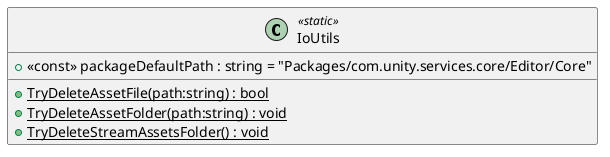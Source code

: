@startuml
class IoUtils <<static>> {
    + <<const>> packageDefaultPath : string = "Packages/com.unity.services.core/Editor/Core"
    + {static} TryDeleteAssetFile(path:string) : bool
    + {static} TryDeleteAssetFolder(path:string) : void
    + {static} TryDeleteStreamAssetsFolder() : void
}
@enduml

